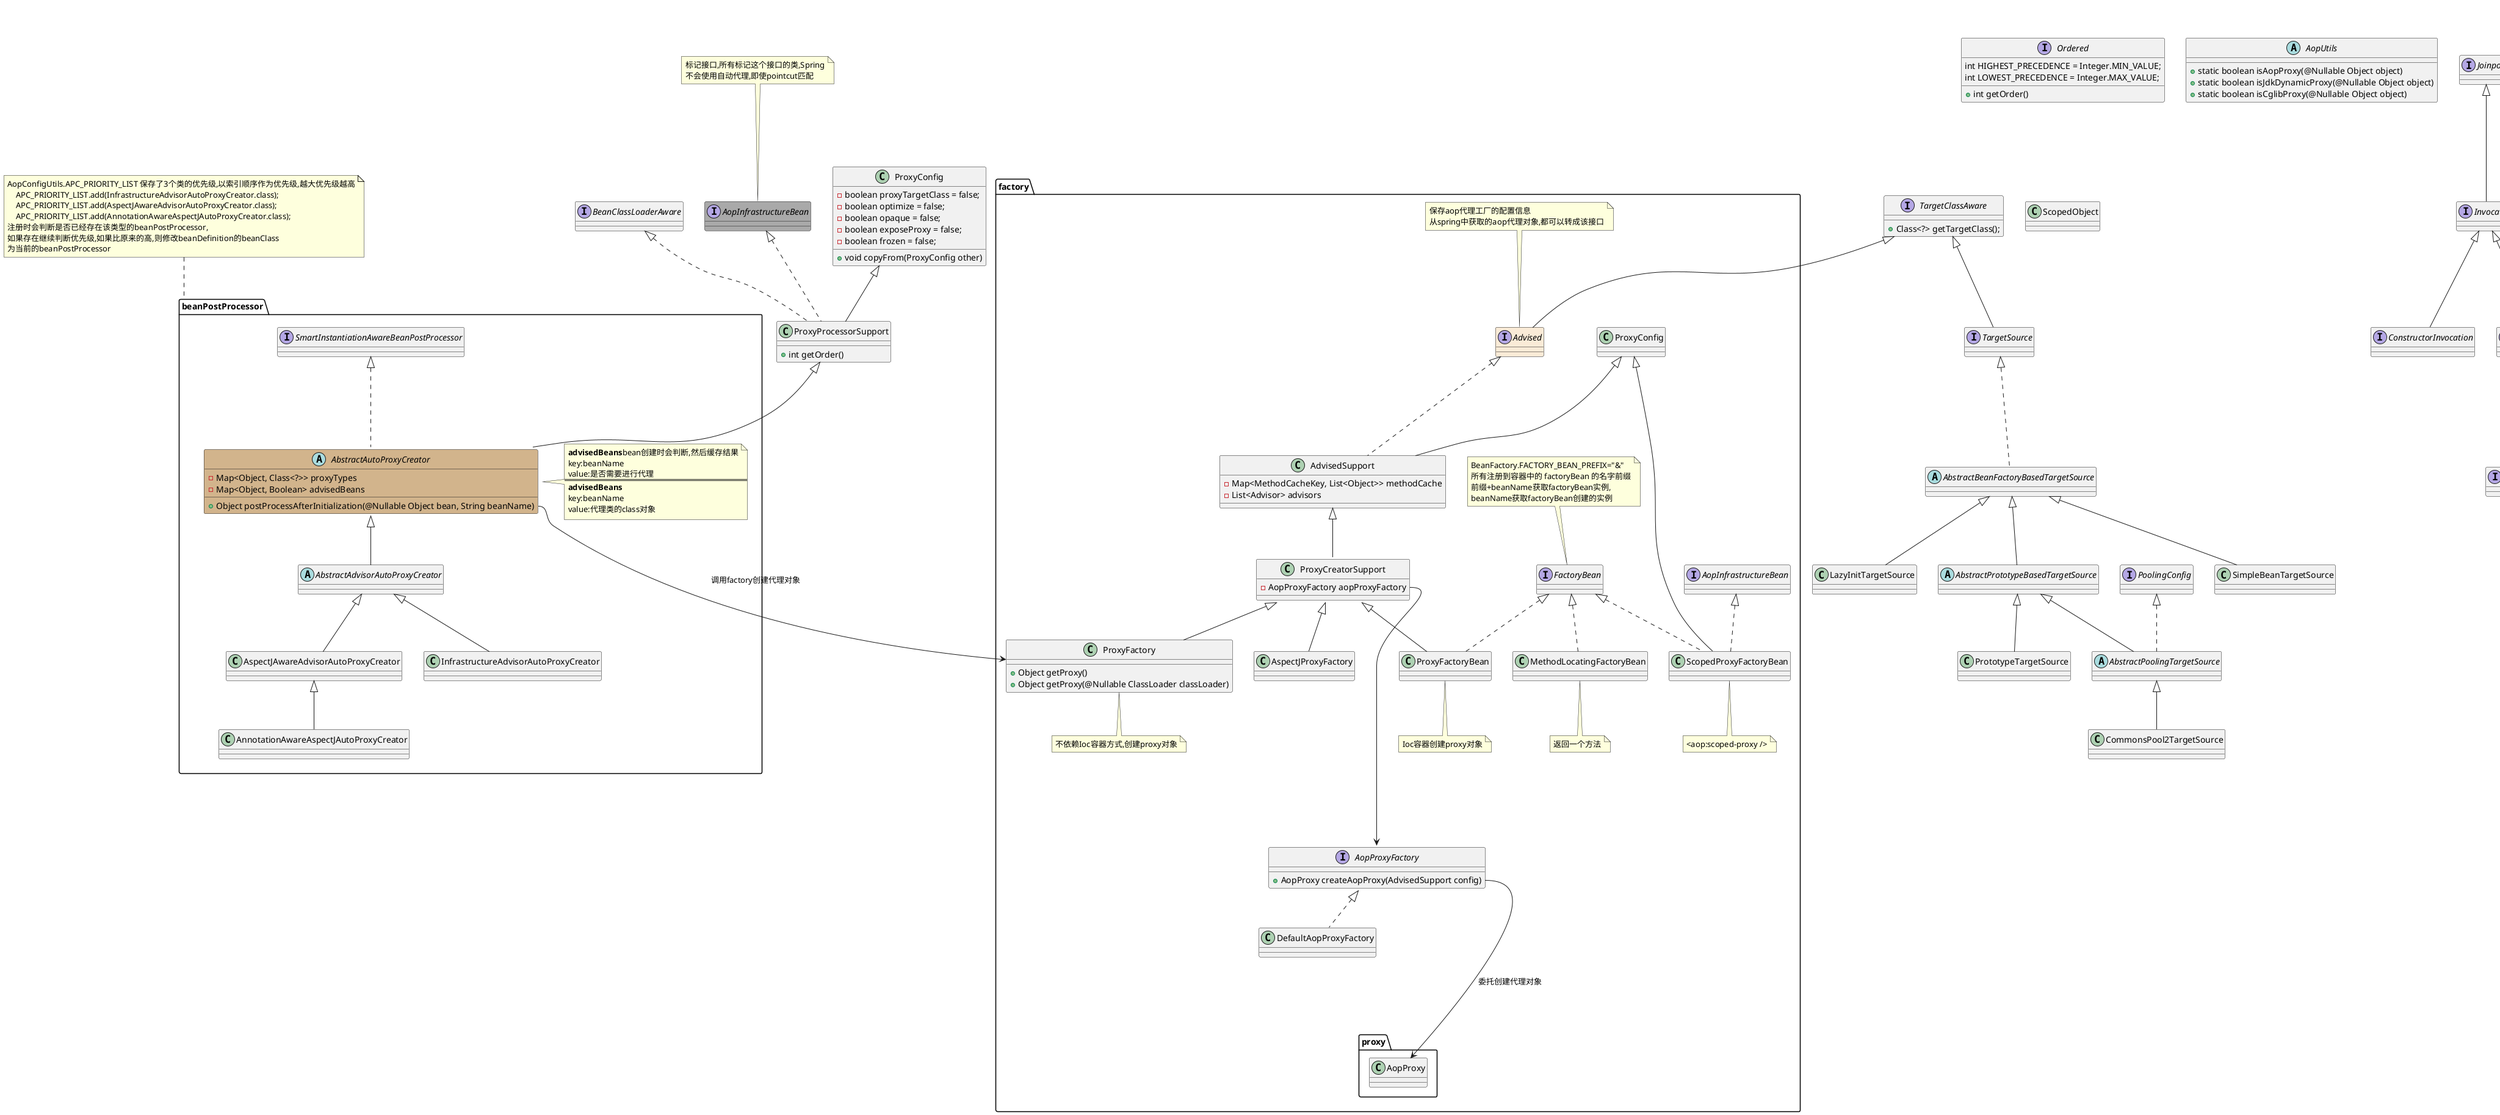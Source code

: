 @startuml
'https://plantuml.com/class-diagram

'DarkGrey 标记接口

interface Ordered {
	int HIGHEST_PRECEDENCE = Integer.MIN_VALUE;
	int LOWEST_PRECEDENCE = Integer.MAX_VALUE;
	+ int getOrder()
}

'joinpoint
interface Joinpoint
interface Pointcut
interface ExpressionPointcut extends Pointcut
class ComposablePointcut implements Pointcut

interface Invocation extends Joinpoint
interface ConstructorInvocation extends Invocation
interface MethodInvocation extends Invocation
interface ProxyMethodInvocation extends MethodInvocation

'Advice
package advicesAll {

    package adviceInterfaces{

        interface Advice
        interface AfterAdvice
        AfterAdvice --|> Advice
        interface DynamicIntroductionAdvice
        DynamicIntroductionAdvice --|> Advice

        interface AfterReturningAdvice extends AfterAdvice{
            void afterReturning(@Nullable Object returnValue, Method method, Object[] args, @Nullable Object target)
        }
        interface ThrowsAdvice extends AfterAdvice
        interface BeforeAdvice extends Advice {
        }
        interface MethodBeforeAdvice  {
            void before(Method method, Object[] args, @Nullable Object target)
        }
        MethodBeforeAdvice --|> BeforeAdvice
    }





    'Interceptor
    package InterceptorInterfaces{
        interface Interceptor extends Advice
        interface ConstructorInterceptor extends Interceptor
        interface MethodInterceptor extends Interceptor{
            + Object invoke(MethodInvocation mi)
        }
    }

    'wrap
    package wrapAdviceToInterceptor{
        class MethodBeforeAdviceInterceptor implements MethodInterceptor, BeforeAdvice {
            - MethodBeforeAdvice advice
        }

        class AfterReturningAdviceInterceptor implements MethodInterceptor, AfterAdvice{
            - AfterReturningAdvice advice
        }
        class ThrowsAdviceInterceptor implements MethodInterceptor, AfterAdvice {
            - Object throwsAdvice
        }
    }



    package aspectJ {
        interface AspectJPrecedenceInformation{
            + int getOrder()
        }

        abstract class AbstractAspectJAdvice
        AbstractAspectJAdvice ..|> Advice
        AbstractAspectJAdvice ..|> AspectJPrecedenceInformation

        AbstractAspectJAdviceImpls -u-|> AbstractAspectJAdvice #line:MediumBlue
        package AbstractAspectJAdviceImpls{
            'class AspectJMethodBeforeAdvice extends AbstractAspectJAdvice implements MethodBeforeAdvice
            AspectJMethodBeforeAdvice ..|> MethodBeforeAdvice

            'class AspectJAfterReturningAdvice extends AbstractAspectJAdvice implements AfterReturningAdvice, AfterAdvice
            AspectJAfterReturningAdvice ..|> AfterReturningAdvice

            package MethodInterceptors {
                'class AspectJAfterThrowingAdvice extends AbstractAspectJAdvice implements MethodInterceptor, AfterAdvice
                class AspectJAfterThrowingAdvice
                AspectJAfterThrowingAdvice ..|> AfterAdvice
                'class AspectJAroundAdvice extends AbstractAspectJAdvice implements MethodInterceptor
                class AspectJAroundAdvice
                'class AspectJAfterAdvice extends AbstractAspectJAdvice implements MethodInterceptor, AfterAdvice
                class AspectJAfterAdvice
                AspectJAfterAdvice ..|> AfterAdvice
            }
            MethodInterceptors ..|> MethodInterceptor #line:red
        }
    }
}



interface IntroductionInfo

'Advisor
interface Advisor
interface PointcutAdvisor extends Advisor
interface InstantiationModelAwarePointcutAdvisor extends PointcutAdvisor
interface IntroductionAdvisor extends Advisor, IntroductionInfo

abstract class AbstractPointcutAdvisor implements PointcutAdvisor{
    + int getOrder()
}
abstract class AbstractGenericPointcutAdvisor extends AbstractPointcutAdvisor
abstract class AbstractBeanFactoryPointcutAdvisor extends AbstractPointcutAdvisor

class AspectJPointcutAdvisor implements PointcutAdvisor {
    - AbstractAspectJAdvice advice
    - final Pointcut pointcut
    + int getOrder()
}
note bottom of AspectJPointcutAdvisor
aop 标签的advisor ,一个advice 一个advisor
end note
class DeclareParentsAdvisor implements IntroductionAdvisor
class DefaultIntroductionAdvisor implements IntroductionAdvisor

class DefaultPointcutAdvisor extends AbstractGenericPointcutAdvisor
note bottom of DefaultPointcutAdvisor
DefaultAdvisorAdapterRegistry.wrap 将advice包装成advisor
MethodInterceptor 包装成 DefaultPointcutAdvisor
end note


class ProxyProcessorSupport extends ProxyConfig implements  BeanClassLoaderAware, AopInfrastructureBean {
     + int getOrder()
}


' beanPostProcessor
package beanPostProcessor{
    abstract class AbstractAutoProxyCreator #tan extends .ProxyProcessorSupport implements SmartInstantiationAwareBeanPostProcessor{
        - Map<Object, Class<?>> proxyTypes
        - Map<Object, Boolean> advisedBeans
        + Object postProcessAfterInitialization(@Nullable Object bean, String beanName)
    }
    note right of AbstractAutoProxyCreator
    **advisedBeans**bean创建时会判断,然后缓存结果
    key:beanName
    value:是否需要进行代理
    ===
    **advisedBeans**
    key:beanName
    value:代理类的class对象
    end note

    abstract class AbstractAdvisorAutoProxyCreator  extends AbstractAutoProxyCreator  {

    }


    class AspectJAwareAdvisorAutoProxyCreator extends AbstractAdvisorAutoProxyCreator
    class InfrastructureAdvisorAutoProxyCreator extends AbstractAdvisorAutoProxyCreator
    class AnnotationAwareAspectJAutoProxyCreator extends AspectJAwareAdvisorAutoProxyCreator


}
note top of beanPostProcessor
AopConfigUtils.APC_PRIORITY_LIST 保存了3个类的优先级,以索引顺序作为优先级,越大优先级越高
    APC_PRIORITY_LIST.add(InfrastructureAdvisorAutoProxyCreator.class);
    APC_PRIORITY_LIST.add(AspectJAwareAdvisorAutoProxyCreator.class);
    APC_PRIORITY_LIST.add(AnnotationAwareAspectJAutoProxyCreator.class);
注册时会判断是否已经存在该类型的beanPostProcessor,
如果存在继续判断优先级,如果比原来的高,则修改beanDefinition的beanClass
为当前的beanPostProcessor
end note


' factory
package factory{
    interface Advised #AntiqueWhite extends .TargetClassAware
    note top of Advised
    保存aop代理工厂的配置信息
    从spring中获取的aop代理对象,都可以转成该接口
    end note

    class AdvisedSupport extends ProxyConfig implements Advised{
        - Map<MethodCacheKey, List<Object>> methodCache
        - List<Advisor> advisors
    }


    interface FactoryBean
    note top
    BeanFactory.FACTORY_BEAN_PREFIX="&"
    所有注册到容器中的 factoryBean 的名字前缀
    前缀+beanName获取factoryBean实例,
    beanName获取factoryBean创建的实例
    end note


    class ProxyCreatorSupport extends AdvisedSupport{
        - AopProxyFactory aopProxyFactory
    }

    ProxyCreatorSupport::aopProxyFactory -----> AopProxyFactory



    class ProxyFactory extends ProxyCreatorSupport {
        + Object getProxy()
        + Object getProxy(@Nullable ClassLoader classLoader)
    }
    note bottom of ProxyFactory
    不依赖Ioc容器方式,创建proxy对象
    end note

    class ScopedProxyFactoryBean extends ProxyConfig implements FactoryBean,AopInfrastructureBean{

    }
    note bottom of ScopedProxyFactoryBean
    <aop:scoped-proxy />
    end note

    class MethodLocatingFactoryBean implements FactoryBean
    note bottom of MethodLocatingFactoryBean
    返回一个方法
    end note

    class ProxyFactoryBean extends ProxyCreatorSupport implements FactoryBean{

    }
    note bottom of ProxyFactoryBean
    Ioc容器创建proxy对象
    end note
    class AspectJProxyFactory extends ProxyCreatorSupport



    interface AopProxyFactory {
        + AopProxy createAopProxy(AdvisedSupport config)
    }
    class DefaultAopProxyFactory implements AopProxyFactory {
    }
    AopProxyFactory::createAopProxy ----> proxy.AopProxy : 委托创建代理对象

}

'proxy
package proxy {


    interface AopProxy{
        + Object getProxy();
        + Object getProxy(@Nullable ClassLoader classLoader);
    }
    note bottom of AopProxy
    CglibAopProxy
    调用AopProxyUtils.completeProxiedInterfaces 找出aop需要的接口
    计算时是根据 AdvisedSupport 的子类,即实际的代理工厂来找的
    SpringProxy、Advised
    ===
    子类调用拦截器都是通过, ReflectiveMethodInvocation
    end note
    class CglibAopProxy implements AopProxy
    class ObjenesisCglibAopProxy extends CglibAopProxy
    class JdkDynamicAopProxy implements AopProxy, InvocationHandler



}

'===========


AbstractAutoProxyCreator::postProcessAfterInitialization ---> ProxyFactory : 调用factory创建代理对象
'static
card static {
    class AopContext{
        - ThreadLocal<Object> currentProxy
    }
}



class LazyInitTargetSource extends AbstractBeanFactoryBasedTargetSource
abstract class AbstractPrototypeBasedTargetSource extends AbstractBeanFactoryBasedTargetSource
class PrototypeTargetSource extends AbstractPrototypeBasedTargetSource
class SimpleBeanTargetSource extends AbstractBeanFactoryBasedTargetSource
abstract class AbstractBeanFactoryBasedTargetSource implements TargetSource
abstract class AbstractPoolingTargetSource extends AbstractPrototypeBasedTargetSource implements PoolingConfig
class CommonsPool2TargetSource extends AbstractPoolingTargetSource

interface TargetSource extends TargetClassAware
abstract class AopUtils{
	+ static boolean isAopProxy(@Nullable Object object)
	+ static boolean isJdkDynamicProxy(@Nullable Object object)
	+ static boolean isCglibProxy(@Nullable Object object)
}
interface TargetClassAware {
	+ Class<?> getTargetClass();
}
interface AopInfrastructureBean #DarkGrey
note top
标记接口,所有标记这个接口的类,Spring
不会使用自动代理,即使pointcut匹配
end note


class ScopedObject



interface TransactionalProxy #DarkGrey extends SpringProxy
interface SpringProxy #DarkGrey
note top
所有Spring的AOP代理对象都会实现,标记接口
可以用来检查代理对象是不是生成的
end note

class ProxyConfig{
	- boolean proxyTargetClass = false;
	- boolean optimize = false;
	- boolean opaque = false;
	- boolean exposeProxy = false;
	- boolean frozen = false;
	+ void copyFrom(ProxyConfig other)
}
skinparam GroupInheritance 4



interface AspectInstanceFactory {
     + int getOrder()
}
class SimpleBeanFactoryAwareAspectInstanceFactory implements AspectInstanceFactory








@enduml